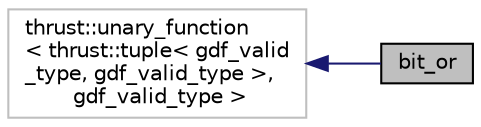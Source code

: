 digraph "bit_or"
{
  edge [fontname="Helvetica",fontsize="10",labelfontname="Helvetica",labelfontsize="10"];
  node [fontname="Helvetica",fontsize="10",shape=record];
  rankdir="LR";
  Node2 [label="bit_or",height=0.2,width=0.4,color="black", fillcolor="grey75", style="filled", fontcolor="black"];
  Node3 -> Node2 [dir="back",color="midnightblue",fontsize="10",style="solid",fontname="Helvetica"];
  Node3 [label="thrust::unary_function\l\< thrust::tuple\< gdf_valid\l_type, gdf_valid_type \>,\l gdf_valid_type \>",height=0.2,width=0.4,color="grey75", fillcolor="white", style="filled"];
}

